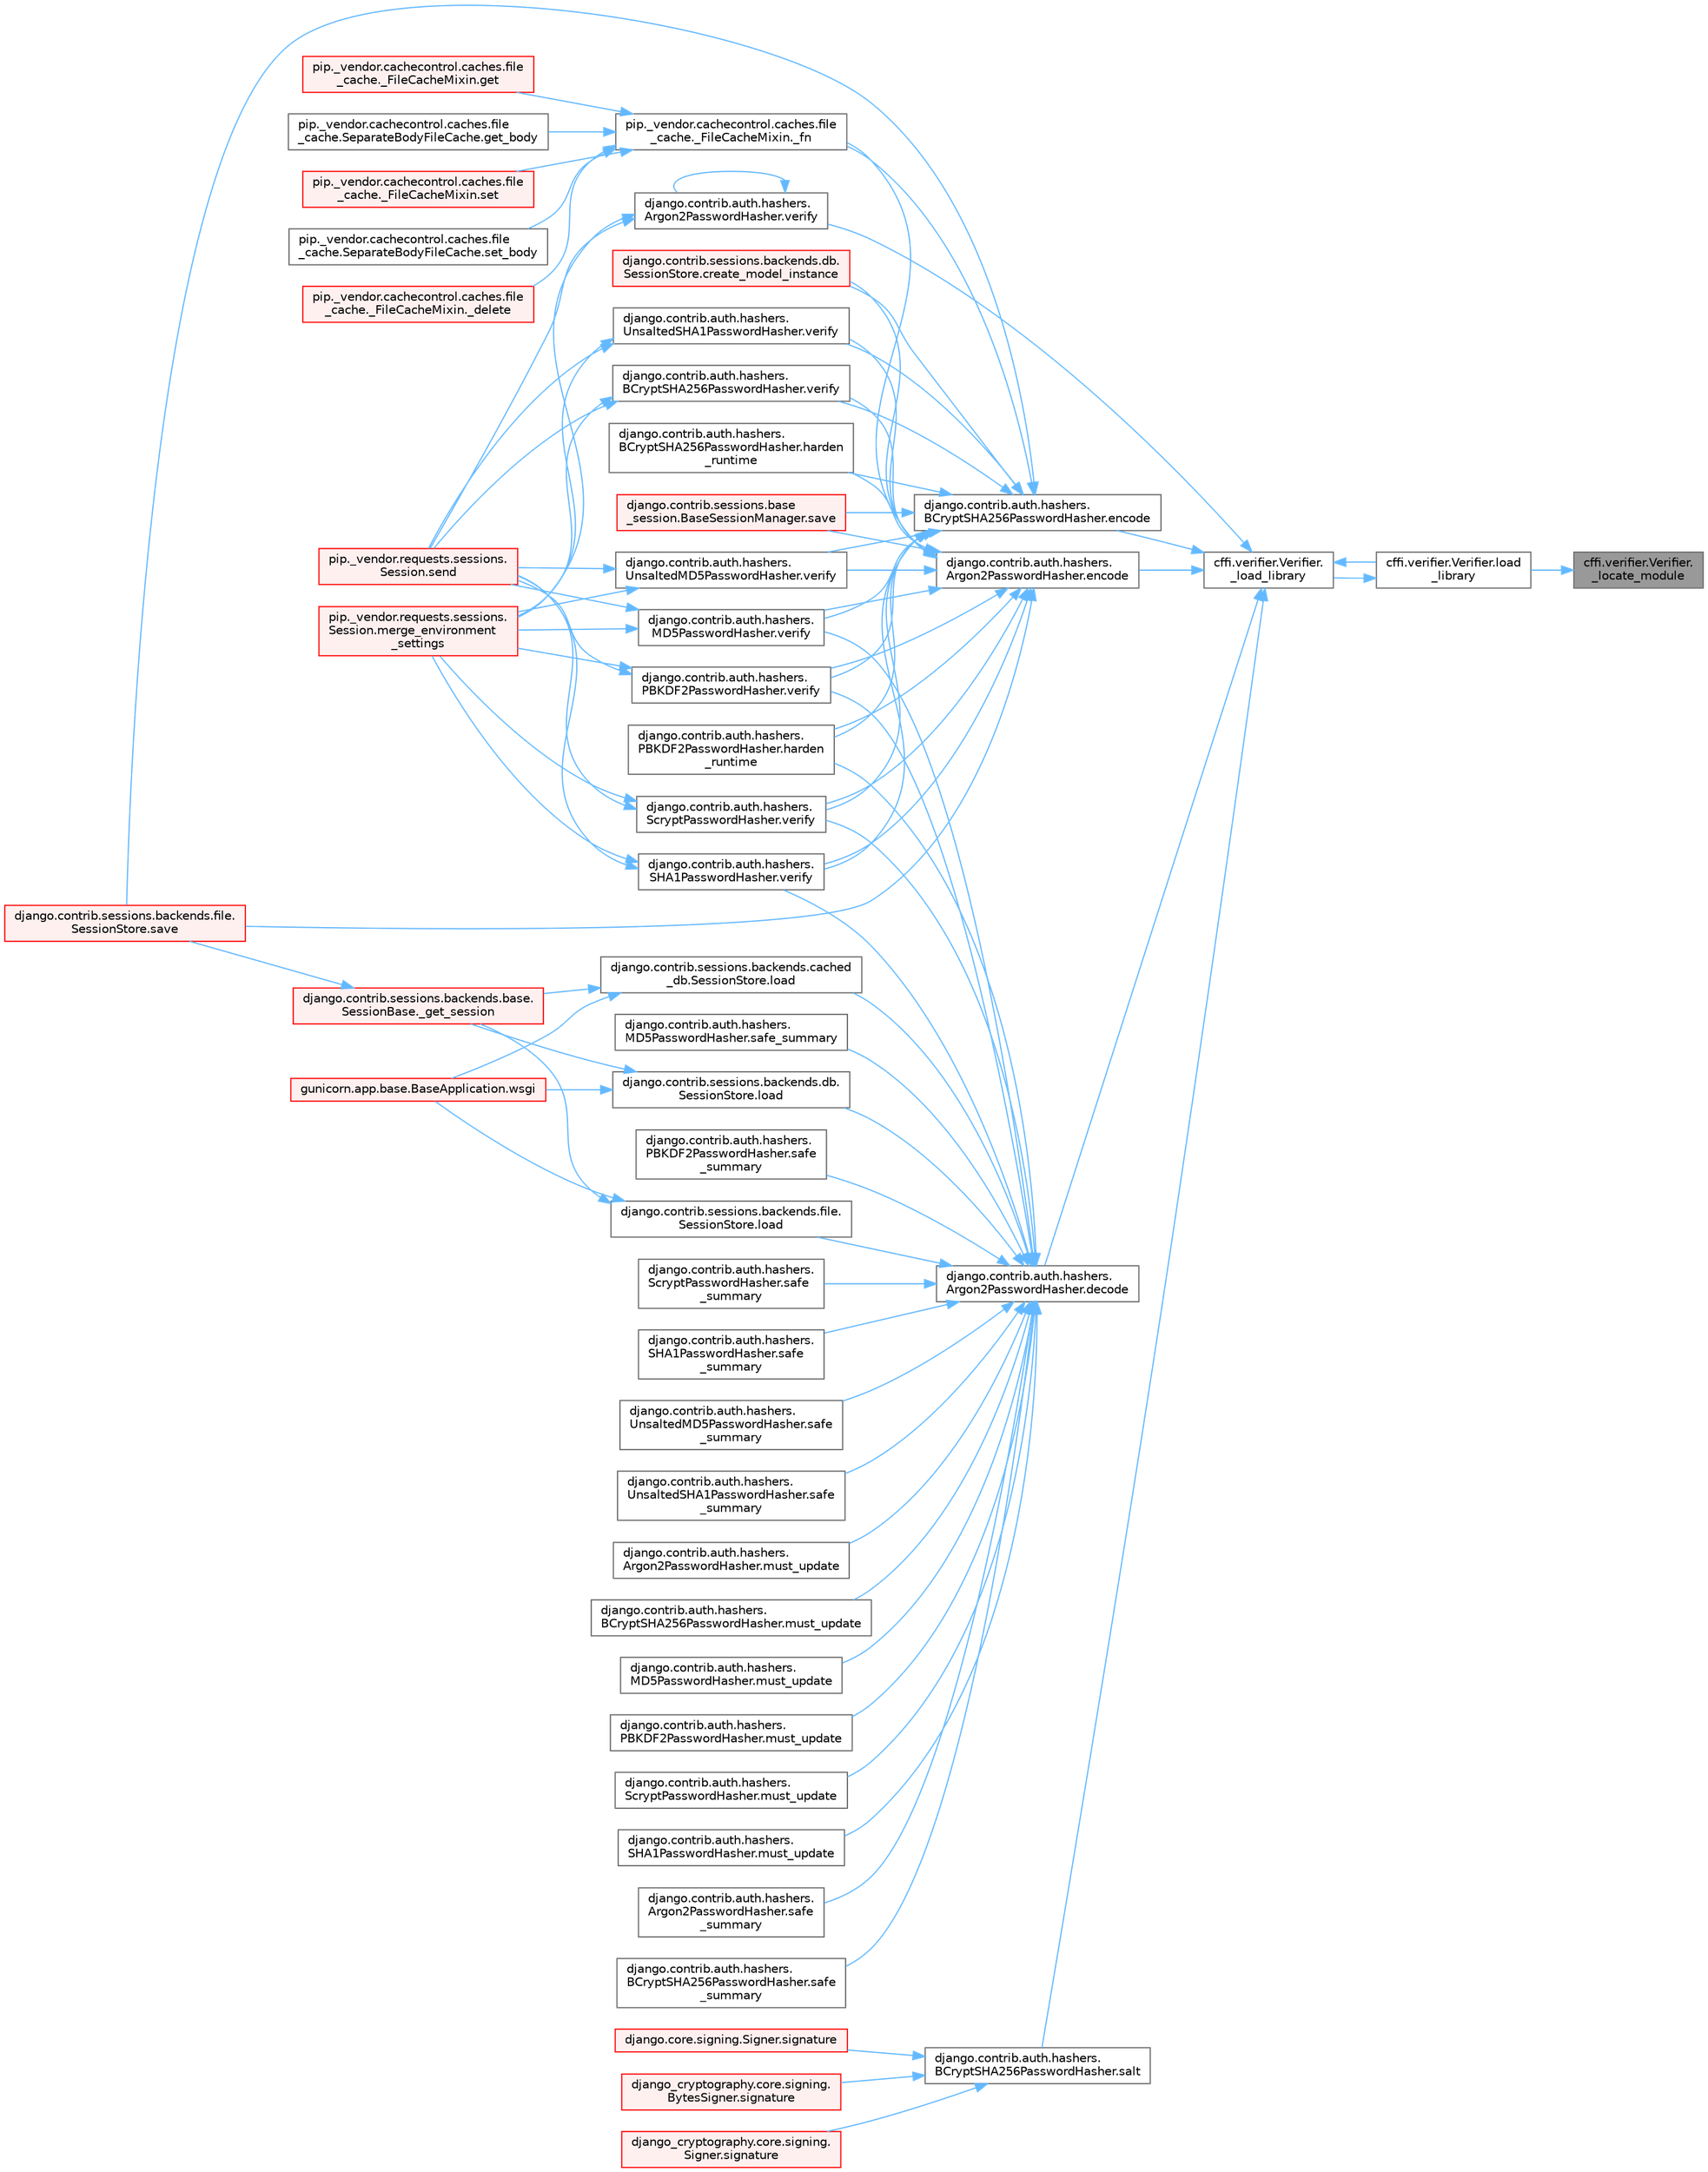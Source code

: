digraph "cffi.verifier.Verifier._locate_module"
{
 // LATEX_PDF_SIZE
  bgcolor="transparent";
  edge [fontname=Helvetica,fontsize=10,labelfontname=Helvetica,labelfontsize=10];
  node [fontname=Helvetica,fontsize=10,shape=box,height=0.2,width=0.4];
  rankdir="RL";
  Node1 [id="Node000001",label="cffi.verifier.Verifier.\l_locate_module",height=0.2,width=0.4,color="gray40", fillcolor="grey60", style="filled", fontcolor="black",tooltip=" "];
  Node1 -> Node2 [id="edge1_Node000001_Node000002",dir="back",color="steelblue1",style="solid",tooltip=" "];
  Node2 [id="Node000002",label="cffi.verifier.Verifier.load\l_library",height=0.2,width=0.4,color="grey40", fillcolor="white", style="filled",URL="$classcffi_1_1verifier_1_1_verifier.html#a3f4cc3b50c42913dd0d22dc233524f28",tooltip=" "];
  Node2 -> Node3 [id="edge2_Node000002_Node000003",dir="back",color="steelblue1",style="solid",tooltip=" "];
  Node3 [id="Node000003",label="cffi.verifier.Verifier.\l_load_library",height=0.2,width=0.4,color="grey40", fillcolor="white", style="filled",URL="$classcffi_1_1verifier_1_1_verifier.html#a9de40d4d3231a07d492a907359b11949",tooltip=" "];
  Node3 -> Node4 [id="edge3_Node000003_Node000004",dir="back",color="steelblue1",style="solid",tooltip=" "];
  Node4 [id="Node000004",label="django.contrib.auth.hashers.\lArgon2PasswordHasher.decode",height=0.2,width=0.4,color="grey40", fillcolor="white", style="filled",URL="$classdjango_1_1contrib_1_1auth_1_1hashers_1_1_argon2_password_hasher.html#a72d1d6fbe76db2c306ea80efb11110a4",tooltip=" "];
  Node4 -> Node5 [id="edge4_Node000004_Node000005",dir="back",color="steelblue1",style="solid",tooltip=" "];
  Node5 [id="Node000005",label="django.contrib.auth.hashers.\lPBKDF2PasswordHasher.harden\l_runtime",height=0.2,width=0.4,color="grey40", fillcolor="white", style="filled",URL="$classdjango_1_1contrib_1_1auth_1_1hashers_1_1_p_b_k_d_f2_password_hasher.html#ae7f1dcad47802823597610b026fae83a",tooltip=" "];
  Node4 -> Node6 [id="edge5_Node000004_Node000006",dir="back",color="steelblue1",style="solid",tooltip=" "];
  Node6 [id="Node000006",label="django.contrib.sessions.backends.cached\l_db.SessionStore.load",height=0.2,width=0.4,color="grey40", fillcolor="white", style="filled",URL="$classdjango_1_1contrib_1_1sessions_1_1backends_1_1cached__db_1_1_session_store.html#a0432d07f359fa8281304478688605af7",tooltip=" "];
  Node6 -> Node7 [id="edge6_Node000006_Node000007",dir="back",color="steelblue1",style="solid",tooltip=" "];
  Node7 [id="Node000007",label="django.contrib.sessions.backends.base.\lSessionBase._get_session",height=0.2,width=0.4,color="red", fillcolor="#FFF0F0", style="filled",URL="$classdjango_1_1contrib_1_1sessions_1_1backends_1_1base_1_1_session_base.html#a3ca0af594cbb5d34f3d4f76c8f90bf4f",tooltip=" "];
  Node7 -> Node725 [id="edge7_Node000007_Node000725",dir="back",color="steelblue1",style="solid",tooltip=" "];
  Node725 [id="Node000725",label="django.contrib.sessions.backends.file.\lSessionStore.save",height=0.2,width=0.4,color="red", fillcolor="#FFF0F0", style="filled",URL="$classdjango_1_1contrib_1_1sessions_1_1backends_1_1file_1_1_session_store.html#af170f9c112376eb1627509287bf9620f",tooltip=" "];
  Node6 -> Node511 [id="edge8_Node000006_Node000511",dir="back",color="steelblue1",style="solid",tooltip=" "];
  Node511 [id="Node000511",label="gunicorn.app.base.BaseApplication.wsgi",height=0.2,width=0.4,color="red", fillcolor="#FFF0F0", style="filled",URL="$classgunicorn_1_1app_1_1base_1_1_base_application.html#a18ae24b2d0d44fb694b9f2b0cdffa670",tooltip=" "];
  Node4 -> Node3138 [id="edge9_Node000004_Node003138",dir="back",color="steelblue1",style="solid",tooltip=" "];
  Node3138 [id="Node003138",label="django.contrib.sessions.backends.db.\lSessionStore.load",height=0.2,width=0.4,color="grey40", fillcolor="white", style="filled",URL="$classdjango_1_1contrib_1_1sessions_1_1backends_1_1db_1_1_session_store.html#aab3bc77d15c0a33590a72f92a2efc994",tooltip=" "];
  Node3138 -> Node7 [id="edge10_Node003138_Node000007",dir="back",color="steelblue1",style="solid",tooltip=" "];
  Node3138 -> Node511 [id="edge11_Node003138_Node000511",dir="back",color="steelblue1",style="solid",tooltip=" "];
  Node4 -> Node510 [id="edge12_Node000004_Node000510",dir="back",color="steelblue1",style="solid",tooltip=" "];
  Node510 [id="Node000510",label="django.contrib.sessions.backends.file.\lSessionStore.load",height=0.2,width=0.4,color="grey40", fillcolor="white", style="filled",URL="$classdjango_1_1contrib_1_1sessions_1_1backends_1_1file_1_1_session_store.html#a408fa63512306fbaa7bbb62742f0295f",tooltip=" "];
  Node510 -> Node7 [id="edge13_Node000510_Node000007",dir="back",color="steelblue1",style="solid",tooltip=" "];
  Node510 -> Node511 [id="edge14_Node000510_Node000511",dir="back",color="steelblue1",style="solid",tooltip=" "];
  Node4 -> Node3139 [id="edge15_Node000004_Node003139",dir="back",color="steelblue1",style="solid",tooltip=" "];
  Node3139 [id="Node003139",label="django.contrib.auth.hashers.\lArgon2PasswordHasher.must_update",height=0.2,width=0.4,color="grey40", fillcolor="white", style="filled",URL="$classdjango_1_1contrib_1_1auth_1_1hashers_1_1_argon2_password_hasher.html#a4d8d054683b5147b2228836536f8e0a3",tooltip=" "];
  Node4 -> Node3140 [id="edge16_Node000004_Node003140",dir="back",color="steelblue1",style="solid",tooltip=" "];
  Node3140 [id="Node003140",label="django.contrib.auth.hashers.\lBCryptSHA256PasswordHasher.must_update",height=0.2,width=0.4,color="grey40", fillcolor="white", style="filled",URL="$classdjango_1_1contrib_1_1auth_1_1hashers_1_1_b_crypt_s_h_a256_password_hasher.html#a0da47cb102c5bbb66cf2a88f02681fc4",tooltip=" "];
  Node4 -> Node3141 [id="edge17_Node000004_Node003141",dir="back",color="steelblue1",style="solid",tooltip=" "];
  Node3141 [id="Node003141",label="django.contrib.auth.hashers.\lMD5PasswordHasher.must_update",height=0.2,width=0.4,color="grey40", fillcolor="white", style="filled",URL="$classdjango_1_1contrib_1_1auth_1_1hashers_1_1_m_d5_password_hasher.html#ab94a37f578422009eb384a7d039be74c",tooltip=" "];
  Node4 -> Node3142 [id="edge18_Node000004_Node003142",dir="back",color="steelblue1",style="solid",tooltip=" "];
  Node3142 [id="Node003142",label="django.contrib.auth.hashers.\lPBKDF2PasswordHasher.must_update",height=0.2,width=0.4,color="grey40", fillcolor="white", style="filled",URL="$classdjango_1_1contrib_1_1auth_1_1hashers_1_1_p_b_k_d_f2_password_hasher.html#a2779a6ac57e7b11aa5b0f06ff2db0ae0",tooltip=" "];
  Node4 -> Node3143 [id="edge19_Node000004_Node003143",dir="back",color="steelblue1",style="solid",tooltip=" "];
  Node3143 [id="Node003143",label="django.contrib.auth.hashers.\lScryptPasswordHasher.must_update",height=0.2,width=0.4,color="grey40", fillcolor="white", style="filled",URL="$classdjango_1_1contrib_1_1auth_1_1hashers_1_1_scrypt_password_hasher.html#ad7430c0123af2934cfb00a1df1e98013",tooltip=" "];
  Node4 -> Node3144 [id="edge20_Node000004_Node003144",dir="back",color="steelblue1",style="solid",tooltip=" "];
  Node3144 [id="Node003144",label="django.contrib.auth.hashers.\lSHA1PasswordHasher.must_update",height=0.2,width=0.4,color="grey40", fillcolor="white", style="filled",URL="$classdjango_1_1contrib_1_1auth_1_1hashers_1_1_s_h_a1_password_hasher.html#a48710ac799dfafff9063e9c3c257879b",tooltip=" "];
  Node4 -> Node3145 [id="edge21_Node000004_Node003145",dir="back",color="steelblue1",style="solid",tooltip=" "];
  Node3145 [id="Node003145",label="django.contrib.auth.hashers.\lArgon2PasswordHasher.safe\l_summary",height=0.2,width=0.4,color="grey40", fillcolor="white", style="filled",URL="$classdjango_1_1contrib_1_1auth_1_1hashers_1_1_argon2_password_hasher.html#a12accfa1720c447a39dfe2f00072b4bd",tooltip=" "];
  Node4 -> Node3146 [id="edge22_Node000004_Node003146",dir="back",color="steelblue1",style="solid",tooltip=" "];
  Node3146 [id="Node003146",label="django.contrib.auth.hashers.\lBCryptSHA256PasswordHasher.safe\l_summary",height=0.2,width=0.4,color="grey40", fillcolor="white", style="filled",URL="$classdjango_1_1contrib_1_1auth_1_1hashers_1_1_b_crypt_s_h_a256_password_hasher.html#a8db6b0f1a9bc0c11380da6b595261419",tooltip=" "];
  Node4 -> Node3147 [id="edge23_Node000004_Node003147",dir="back",color="steelblue1",style="solid",tooltip=" "];
  Node3147 [id="Node003147",label="django.contrib.auth.hashers.\lMD5PasswordHasher.safe_summary",height=0.2,width=0.4,color="grey40", fillcolor="white", style="filled",URL="$classdjango_1_1contrib_1_1auth_1_1hashers_1_1_m_d5_password_hasher.html#aa9ab9e843c2395868e413e2114d95c53",tooltip=" "];
  Node4 -> Node3148 [id="edge24_Node000004_Node003148",dir="back",color="steelblue1",style="solid",tooltip=" "];
  Node3148 [id="Node003148",label="django.contrib.auth.hashers.\lPBKDF2PasswordHasher.safe\l_summary",height=0.2,width=0.4,color="grey40", fillcolor="white", style="filled",URL="$classdjango_1_1contrib_1_1auth_1_1hashers_1_1_p_b_k_d_f2_password_hasher.html#abc89dd47acbf388179b1559b9175ab9c",tooltip=" "];
  Node4 -> Node3149 [id="edge25_Node000004_Node003149",dir="back",color="steelblue1",style="solid",tooltip=" "];
  Node3149 [id="Node003149",label="django.contrib.auth.hashers.\lScryptPasswordHasher.safe\l_summary",height=0.2,width=0.4,color="grey40", fillcolor="white", style="filled",URL="$classdjango_1_1contrib_1_1auth_1_1hashers_1_1_scrypt_password_hasher.html#ad8b9a2f43b3b5a6a8ca1f4d55ed354e7",tooltip=" "];
  Node4 -> Node3150 [id="edge26_Node000004_Node003150",dir="back",color="steelblue1",style="solid",tooltip=" "];
  Node3150 [id="Node003150",label="django.contrib.auth.hashers.\lSHA1PasswordHasher.safe\l_summary",height=0.2,width=0.4,color="grey40", fillcolor="white", style="filled",URL="$classdjango_1_1contrib_1_1auth_1_1hashers_1_1_s_h_a1_password_hasher.html#af0401ddc75458ced75d0a4ba09da337e",tooltip=" "];
  Node4 -> Node3151 [id="edge27_Node000004_Node003151",dir="back",color="steelblue1",style="solid",tooltip=" "];
  Node3151 [id="Node003151",label="django.contrib.auth.hashers.\lUnsaltedMD5PasswordHasher.safe\l_summary",height=0.2,width=0.4,color="grey40", fillcolor="white", style="filled",URL="$classdjango_1_1contrib_1_1auth_1_1hashers_1_1_unsalted_m_d5_password_hasher.html#a04311fccf82d7ee1d53dd5979e13efda",tooltip=" "];
  Node4 -> Node3152 [id="edge28_Node000004_Node003152",dir="back",color="steelblue1",style="solid",tooltip=" "];
  Node3152 [id="Node003152",label="django.contrib.auth.hashers.\lUnsaltedSHA1PasswordHasher.safe\l_summary",height=0.2,width=0.4,color="grey40", fillcolor="white", style="filled",URL="$classdjango_1_1contrib_1_1auth_1_1hashers_1_1_unsalted_s_h_a1_password_hasher.html#a78e95b00b0999cf4b19e747e63fa51f8",tooltip=" "];
  Node4 -> Node3153 [id="edge29_Node000004_Node003153",dir="back",color="steelblue1",style="solid",tooltip=" "];
  Node3153 [id="Node003153",label="django.contrib.auth.hashers.\lMD5PasswordHasher.verify",height=0.2,width=0.4,color="grey40", fillcolor="white", style="filled",URL="$classdjango_1_1contrib_1_1auth_1_1hashers_1_1_m_d5_password_hasher.html#a5ee1720bbd104f7f53ced6d0f7847393",tooltip=" "];
  Node3153 -> Node1792 [id="edge30_Node003153_Node001792",dir="back",color="steelblue1",style="solid",tooltip=" "];
  Node1792 [id="Node001792",label="pip._vendor.requests.sessions.\lSession.merge_environment\l_settings",height=0.2,width=0.4,color="red", fillcolor="#FFF0F0", style="filled",URL="$classpip_1_1__vendor_1_1requests_1_1sessions_1_1_session.html#a1bbc07ae0fd8434a0ae651e3eb482be0",tooltip=" "];
  Node3153 -> Node1793 [id="edge31_Node003153_Node001793",dir="back",color="steelblue1",style="solid",tooltip=" "];
  Node1793 [id="Node001793",label="pip._vendor.requests.sessions.\lSession.send",height=0.2,width=0.4,color="red", fillcolor="#FFF0F0", style="filled",URL="$classpip_1_1__vendor_1_1requests_1_1sessions_1_1_session.html#ac53877008b8d3c6901be36033885124c",tooltip=" "];
  Node4 -> Node3154 [id="edge32_Node000004_Node003154",dir="back",color="steelblue1",style="solid",tooltip=" "];
  Node3154 [id="Node003154",label="django.contrib.auth.hashers.\lPBKDF2PasswordHasher.verify",height=0.2,width=0.4,color="grey40", fillcolor="white", style="filled",URL="$classdjango_1_1contrib_1_1auth_1_1hashers_1_1_p_b_k_d_f2_password_hasher.html#a769f11e83d4f84b6a1aa2414aa345a96",tooltip=" "];
  Node3154 -> Node1792 [id="edge33_Node003154_Node001792",dir="back",color="steelblue1",style="solid",tooltip=" "];
  Node3154 -> Node1793 [id="edge34_Node003154_Node001793",dir="back",color="steelblue1",style="solid",tooltip=" "];
  Node4 -> Node3155 [id="edge35_Node000004_Node003155",dir="back",color="steelblue1",style="solid",tooltip=" "];
  Node3155 [id="Node003155",label="django.contrib.auth.hashers.\lScryptPasswordHasher.verify",height=0.2,width=0.4,color="grey40", fillcolor="white", style="filled",URL="$classdjango_1_1contrib_1_1auth_1_1hashers_1_1_scrypt_password_hasher.html#ae1fe41459b9b8cc72115d2f8c01f6776",tooltip=" "];
  Node3155 -> Node1792 [id="edge36_Node003155_Node001792",dir="back",color="steelblue1",style="solid",tooltip=" "];
  Node3155 -> Node1793 [id="edge37_Node003155_Node001793",dir="back",color="steelblue1",style="solid",tooltip=" "];
  Node4 -> Node3156 [id="edge38_Node000004_Node003156",dir="back",color="steelblue1",style="solid",tooltip=" "];
  Node3156 [id="Node003156",label="django.contrib.auth.hashers.\lSHA1PasswordHasher.verify",height=0.2,width=0.4,color="grey40", fillcolor="white", style="filled",URL="$classdjango_1_1contrib_1_1auth_1_1hashers_1_1_s_h_a1_password_hasher.html#a5ac2a7038875bc3da2654b03c1ae2716",tooltip=" "];
  Node3156 -> Node1792 [id="edge39_Node003156_Node001792",dir="back",color="steelblue1",style="solid",tooltip=" "];
  Node3156 -> Node1793 [id="edge40_Node003156_Node001793",dir="back",color="steelblue1",style="solid",tooltip=" "];
  Node3 -> Node3157 [id="edge41_Node000003_Node003157",dir="back",color="steelblue1",style="solid",tooltip=" "];
  Node3157 [id="Node003157",label="django.contrib.auth.hashers.\lArgon2PasswordHasher.encode",height=0.2,width=0.4,color="grey40", fillcolor="white", style="filled",URL="$classdjango_1_1contrib_1_1auth_1_1hashers_1_1_argon2_password_hasher.html#a0ed201c5832e89c4a3272c737dfc7567",tooltip=" "];
  Node3157 -> Node3158 [id="edge42_Node003157_Node003158",dir="back",color="steelblue1",style="solid",tooltip=" "];
  Node3158 [id="Node003158",label="pip._vendor.cachecontrol.caches.file\l_cache._FileCacheMixin._fn",height=0.2,width=0.4,color="grey40", fillcolor="white", style="filled",URL="$classpip_1_1__vendor_1_1cachecontrol_1_1caches_1_1file__cache_1_1___file_cache_mixin.html#a8e94253502ca252f8c8ca1e4921fd42f",tooltip=" "];
  Node3158 -> Node3159 [id="edge43_Node003158_Node003159",dir="back",color="steelblue1",style="solid",tooltip=" "];
  Node3159 [id="Node003159",label="pip._vendor.cachecontrol.caches.file\l_cache._FileCacheMixin._delete",height=0.2,width=0.4,color="red", fillcolor="#FFF0F0", style="filled",URL="$classpip_1_1__vendor_1_1cachecontrol_1_1caches_1_1file__cache_1_1___file_cache_mixin.html#a0ebc930693f8386cf1231d4ab04fb800",tooltip=" "];
  Node3158 -> Node3164 [id="edge44_Node003158_Node003164",dir="back",color="steelblue1",style="solid",tooltip=" "];
  Node3164 [id="Node003164",label="pip._vendor.cachecontrol.caches.file\l_cache._FileCacheMixin.get",height=0.2,width=0.4,color="red", fillcolor="#FFF0F0", style="filled",URL="$classpip_1_1__vendor_1_1cachecontrol_1_1caches_1_1file__cache_1_1___file_cache_mixin.html#afef88044f42ddd480be90e94a50e07bc",tooltip=" "];
  Node3158 -> Node3165 [id="edge45_Node003158_Node003165",dir="back",color="steelblue1",style="solid",tooltip=" "];
  Node3165 [id="Node003165",label="pip._vendor.cachecontrol.caches.file\l_cache.SeparateBodyFileCache.get_body",height=0.2,width=0.4,color="grey40", fillcolor="white", style="filled",URL="$classpip_1_1__vendor_1_1cachecontrol_1_1caches_1_1file__cache_1_1_separate_body_file_cache.html#a96853f5f4944aab4999b423e98ae94a7",tooltip=" "];
  Node3158 -> Node3166 [id="edge46_Node003158_Node003166",dir="back",color="steelblue1",style="solid",tooltip=" "];
  Node3166 [id="Node003166",label="pip._vendor.cachecontrol.caches.file\l_cache._FileCacheMixin.set",height=0.2,width=0.4,color="red", fillcolor="#FFF0F0", style="filled",URL="$classpip_1_1__vendor_1_1cachecontrol_1_1caches_1_1file__cache_1_1___file_cache_mixin.html#ae8a7588fc5a71680756743e05deeea9b",tooltip=" "];
  Node3158 -> Node3167 [id="edge47_Node003158_Node003167",dir="back",color="steelblue1",style="solid",tooltip=" "];
  Node3167 [id="Node003167",label="pip._vendor.cachecontrol.caches.file\l_cache.SeparateBodyFileCache.set_body",height=0.2,width=0.4,color="grey40", fillcolor="white", style="filled",URL="$classpip_1_1__vendor_1_1cachecontrol_1_1caches_1_1file__cache_1_1_separate_body_file_cache.html#a8fabbb6143c6afca2477309d3dfa7067",tooltip=" "];
  Node3157 -> Node1822 [id="edge48_Node003157_Node001822",dir="back",color="steelblue1",style="solid",tooltip=" "];
  Node1822 [id="Node001822",label="django.contrib.sessions.backends.db.\lSessionStore.create_model_instance",height=0.2,width=0.4,color="red", fillcolor="#FFF0F0", style="filled",URL="$classdjango_1_1contrib_1_1sessions_1_1backends_1_1db_1_1_session_store.html#a0a3de585eb81b76b2c9c405702a7a563",tooltip=" "];
  Node3157 -> Node3168 [id="edge49_Node003157_Node003168",dir="back",color="steelblue1",style="solid",tooltip=" "];
  Node3168 [id="Node003168",label="django.contrib.auth.hashers.\lBCryptSHA256PasswordHasher.harden\l_runtime",height=0.2,width=0.4,color="grey40", fillcolor="white", style="filled",URL="$classdjango_1_1contrib_1_1auth_1_1hashers_1_1_b_crypt_s_h_a256_password_hasher.html#aeb2d930973f5a8b0a605c789332df5b0",tooltip=" "];
  Node3157 -> Node5 [id="edge50_Node003157_Node000005",dir="back",color="steelblue1",style="solid",tooltip=" "];
  Node3157 -> Node725 [id="edge51_Node003157_Node000725",dir="back",color="steelblue1",style="solid",tooltip=" "];
  Node3157 -> Node3169 [id="edge52_Node003157_Node003169",dir="back",color="steelblue1",style="solid",tooltip=" "];
  Node3169 [id="Node003169",label="django.contrib.sessions.base\l_session.BaseSessionManager.save",height=0.2,width=0.4,color="red", fillcolor="#FFF0F0", style="filled",URL="$classdjango_1_1contrib_1_1sessions_1_1base__session_1_1_base_session_manager.html#a323bed24720881f2b0c3e3fce57c1a5a",tooltip=" "];
  Node3157 -> Node3170 [id="edge53_Node003157_Node003170",dir="back",color="steelblue1",style="solid",tooltip=" "];
  Node3170 [id="Node003170",label="django.contrib.auth.hashers.\lBCryptSHA256PasswordHasher.verify",height=0.2,width=0.4,color="grey40", fillcolor="white", style="filled",URL="$classdjango_1_1contrib_1_1auth_1_1hashers_1_1_b_crypt_s_h_a256_password_hasher.html#aace67824fb9a74b812da9e723c452182",tooltip=" "];
  Node3170 -> Node1792 [id="edge54_Node003170_Node001792",dir="back",color="steelblue1",style="solid",tooltip=" "];
  Node3170 -> Node1793 [id="edge55_Node003170_Node001793",dir="back",color="steelblue1",style="solid",tooltip=" "];
  Node3157 -> Node3153 [id="edge56_Node003157_Node003153",dir="back",color="steelblue1",style="solid",tooltip=" "];
  Node3157 -> Node3154 [id="edge57_Node003157_Node003154",dir="back",color="steelblue1",style="solid",tooltip=" "];
  Node3157 -> Node3155 [id="edge58_Node003157_Node003155",dir="back",color="steelblue1",style="solid",tooltip=" "];
  Node3157 -> Node3156 [id="edge59_Node003157_Node003156",dir="back",color="steelblue1",style="solid",tooltip=" "];
  Node3157 -> Node3171 [id="edge60_Node003157_Node003171",dir="back",color="steelblue1",style="solid",tooltip=" "];
  Node3171 [id="Node003171",label="django.contrib.auth.hashers.\lUnsaltedMD5PasswordHasher.verify",height=0.2,width=0.4,color="grey40", fillcolor="white", style="filled",URL="$classdjango_1_1contrib_1_1auth_1_1hashers_1_1_unsalted_m_d5_password_hasher.html#ad634eb70221559f3132f12171b8ebae0",tooltip=" "];
  Node3171 -> Node1792 [id="edge61_Node003171_Node001792",dir="back",color="steelblue1",style="solid",tooltip=" "];
  Node3171 -> Node1793 [id="edge62_Node003171_Node001793",dir="back",color="steelblue1",style="solid",tooltip=" "];
  Node3157 -> Node3172 [id="edge63_Node003157_Node003172",dir="back",color="steelblue1",style="solid",tooltip=" "];
  Node3172 [id="Node003172",label="django.contrib.auth.hashers.\lUnsaltedSHA1PasswordHasher.verify",height=0.2,width=0.4,color="grey40", fillcolor="white", style="filled",URL="$classdjango_1_1contrib_1_1auth_1_1hashers_1_1_unsalted_s_h_a1_password_hasher.html#ad4dd5a8b681866ea72b2b9b8b1f3a552",tooltip=" "];
  Node3172 -> Node1792 [id="edge64_Node003172_Node001792",dir="back",color="steelblue1",style="solid",tooltip=" "];
  Node3172 -> Node1793 [id="edge65_Node003172_Node001793",dir="back",color="steelblue1",style="solid",tooltip=" "];
  Node3 -> Node3173 [id="edge66_Node000003_Node003173",dir="back",color="steelblue1",style="solid",tooltip=" "];
  Node3173 [id="Node003173",label="django.contrib.auth.hashers.\lBCryptSHA256PasswordHasher.encode",height=0.2,width=0.4,color="grey40", fillcolor="white", style="filled",URL="$classdjango_1_1contrib_1_1auth_1_1hashers_1_1_b_crypt_s_h_a256_password_hasher.html#a7fac654818c9a8cfe6a5df3fefe957a1",tooltip=" "];
  Node3173 -> Node3158 [id="edge67_Node003173_Node003158",dir="back",color="steelblue1",style="solid",tooltip=" "];
  Node3173 -> Node1822 [id="edge68_Node003173_Node001822",dir="back",color="steelblue1",style="solid",tooltip=" "];
  Node3173 -> Node3168 [id="edge69_Node003173_Node003168",dir="back",color="steelblue1",style="solid",tooltip=" "];
  Node3173 -> Node5 [id="edge70_Node003173_Node000005",dir="back",color="steelblue1",style="solid",tooltip=" "];
  Node3173 -> Node725 [id="edge71_Node003173_Node000725",dir="back",color="steelblue1",style="solid",tooltip=" "];
  Node3173 -> Node3169 [id="edge72_Node003173_Node003169",dir="back",color="steelblue1",style="solid",tooltip=" "];
  Node3173 -> Node3170 [id="edge73_Node003173_Node003170",dir="back",color="steelblue1",style="solid",tooltip=" "];
  Node3173 -> Node3153 [id="edge74_Node003173_Node003153",dir="back",color="steelblue1",style="solid",tooltip=" "];
  Node3173 -> Node3154 [id="edge75_Node003173_Node003154",dir="back",color="steelblue1",style="solid",tooltip=" "];
  Node3173 -> Node3155 [id="edge76_Node003173_Node003155",dir="back",color="steelblue1",style="solid",tooltip=" "];
  Node3173 -> Node3156 [id="edge77_Node003173_Node003156",dir="back",color="steelblue1",style="solid",tooltip=" "];
  Node3173 -> Node3171 [id="edge78_Node003173_Node003171",dir="back",color="steelblue1",style="solid",tooltip=" "];
  Node3173 -> Node3172 [id="edge79_Node003173_Node003172",dir="back",color="steelblue1",style="solid",tooltip=" "];
  Node3 -> Node2 [id="edge80_Node000003_Node000002",dir="back",color="steelblue1",style="solid",tooltip=" "];
  Node3 -> Node3174 [id="edge81_Node000003_Node003174",dir="back",color="steelblue1",style="solid",tooltip=" "];
  Node3174 [id="Node003174",label="django.contrib.auth.hashers.\lBCryptSHA256PasswordHasher.salt",height=0.2,width=0.4,color="grey40", fillcolor="white", style="filled",URL="$classdjango_1_1contrib_1_1auth_1_1hashers_1_1_b_crypt_s_h_a256_password_hasher.html#a8bf9448c637933b786cf0fd4dfa3b346",tooltip=" "];
  Node3174 -> Node3175 [id="edge82_Node003174_Node003175",dir="back",color="steelblue1",style="solid",tooltip=" "];
  Node3175 [id="Node003175",label="django.core.signing.Signer.signature",height=0.2,width=0.4,color="red", fillcolor="#FFF0F0", style="filled",URL="$classdjango_1_1core_1_1signing_1_1_signer.html#a7f07d25e055e1c12121ac821012efb46",tooltip=" "];
  Node3174 -> Node3176 [id="edge83_Node003174_Node003176",dir="back",color="steelblue1",style="solid",tooltip=" "];
  Node3176 [id="Node003176",label="django_cryptography.core.signing.\lBytesSigner.signature",height=0.2,width=0.4,color="red", fillcolor="#FFF0F0", style="filled",URL="$classdjango__cryptography_1_1core_1_1signing_1_1_bytes_signer.html#a90cc9a96f9ef73301790d9762e653f19",tooltip=" "];
  Node3174 -> Node3177 [id="edge84_Node003174_Node003177",dir="back",color="steelblue1",style="solid",tooltip=" "];
  Node3177 [id="Node003177",label="django_cryptography.core.signing.\lSigner.signature",height=0.2,width=0.4,color="red", fillcolor="#FFF0F0", style="filled",URL="$classdjango__cryptography_1_1core_1_1signing_1_1_signer.html#ad71de574e6dffcf1fab21a8ecac7c516",tooltip=" "];
  Node3 -> Node3178 [id="edge85_Node000003_Node003178",dir="back",color="steelblue1",style="solid",tooltip=" "];
  Node3178 [id="Node003178",label="django.contrib.auth.hashers.\lArgon2PasswordHasher.verify",height=0.2,width=0.4,color="grey40", fillcolor="white", style="filled",URL="$classdjango_1_1contrib_1_1auth_1_1hashers_1_1_argon2_password_hasher.html#aa1b8e90990f8dc1f2a0dcb0f6e95a364",tooltip=" "];
  Node3178 -> Node1792 [id="edge86_Node003178_Node001792",dir="back",color="steelblue1",style="solid",tooltip=" "];
  Node3178 -> Node1793 [id="edge87_Node003178_Node001793",dir="back",color="steelblue1",style="solid",tooltip=" "];
  Node3178 -> Node3178 [id="edge88_Node003178_Node003178",dir="back",color="steelblue1",style="solid",tooltip=" "];
}
